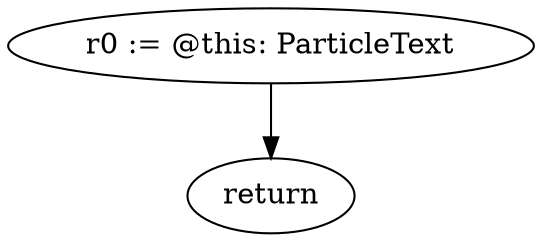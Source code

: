 digraph "" {
    "r0 := @this: ParticleText"
    "return"
    "r0 := @this: ParticleText"->"return";
}
